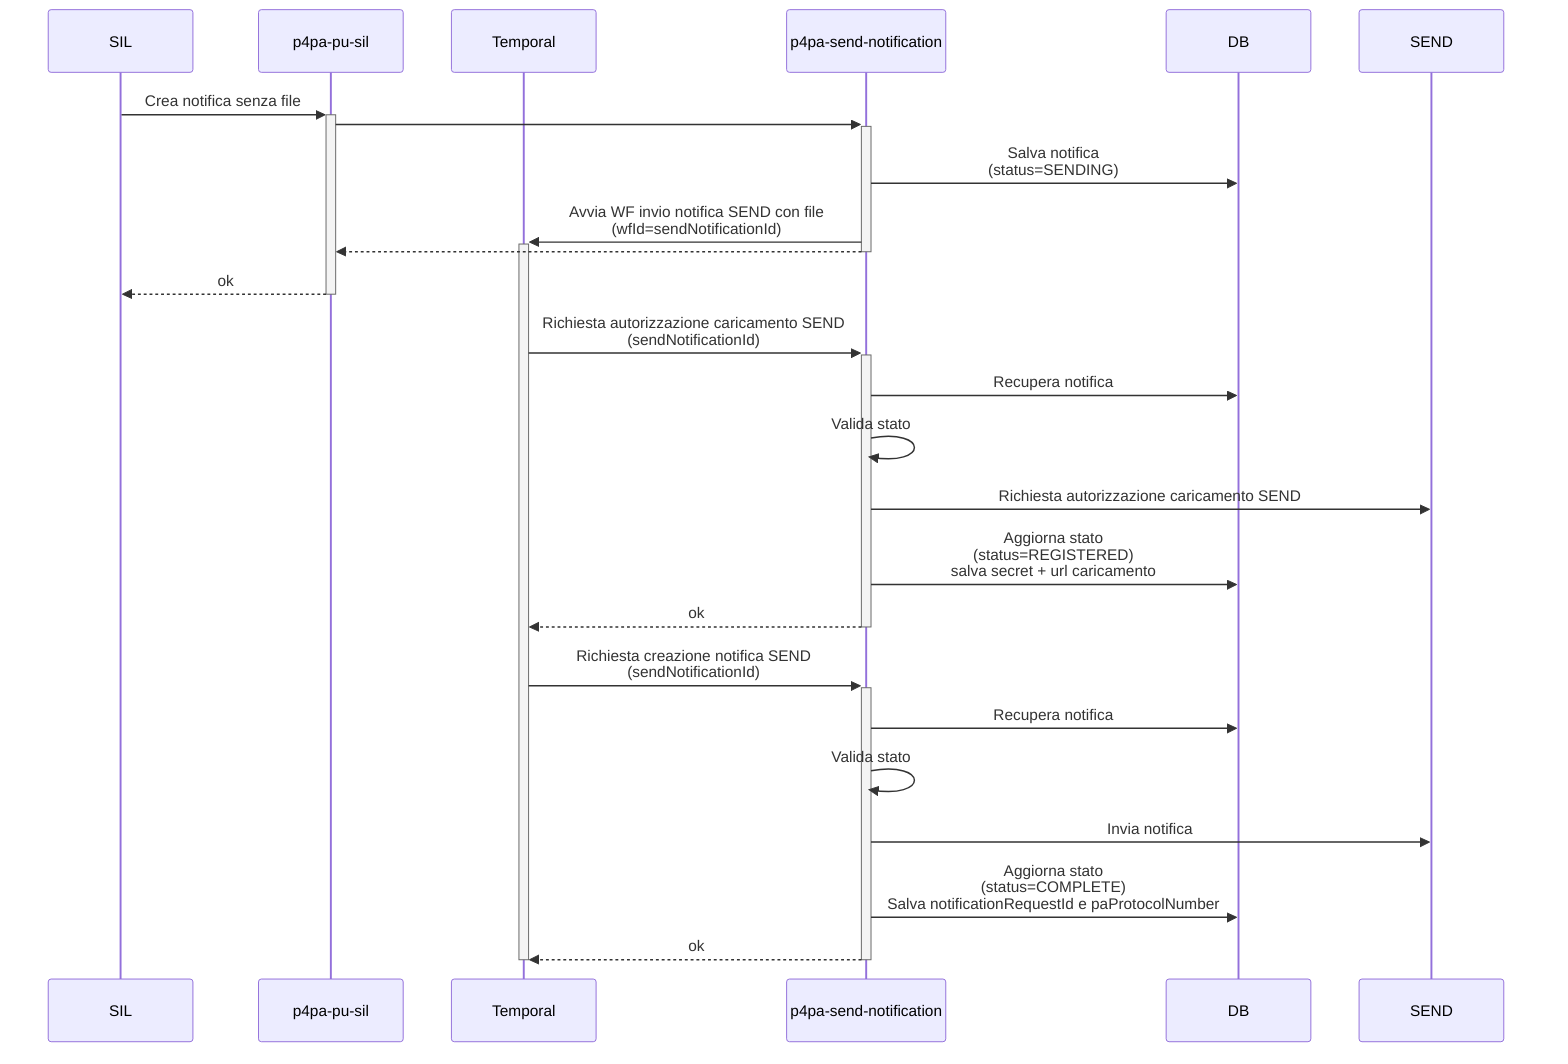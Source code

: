 sequenceDiagram
    participant SIL
    participant MS_SIL as p4pa-pu-sil
    participant WF as Temporal
    participant MS_SEND as p4pa-send-notification
    participant DB
    participant SEND_PAGOPA as SEND

    SIL ->>+ MS_SIL: Crea notifica senza file
        MS_SIL ->>+ MS_SEND: #
            MS_SEND ->> DB: Salva notifica <BR />(status=SENDING)
            MS_SEND ->>+ WF: Avvia WF invio notifica SEND con file<BR />(wfId=sendNotificationId)
        MS_SEND -->>- MS_SIL: #
    MS_SIL -->>- SIL: ok

    WF ->>+ MS_SEND: Richiesta autorizzazione caricamento SEND<BR />(sendNotificationId)
        MS_SEND ->> DB: Recupera notifica
        MS_SEND ->> MS_SEND: Valida stato
        MS_SEND ->> SEND_PAGOPA: Richiesta autorizzazione caricamento SEND
        MS_SEND ->> DB: Aggiorna stato<BR />(status=REGISTERED)<BR />salva secret + url caricamento
        MS_SEND -->>- WF: ok

    WF ->>+ MS_SEND: Richiesta creazione notifica SEND<BR />(sendNotificationId)
        MS_SEND ->> DB: Recupera notifica
        MS_SEND ->> MS_SEND: Valida stato
        MS_SEND ->> SEND_PAGOPA: Invia notifica
        MS_SEND ->> DB: Aggiorna stato<BR />(status=COMPLETE)<BR />Salva notificationRequestId e paProtocolNumber
        MS_SEND -->>- WF: ok

    deactivate WF